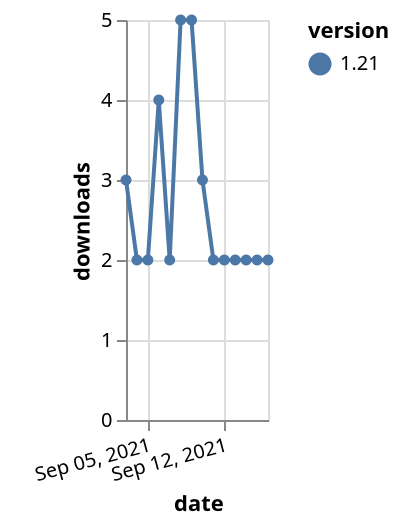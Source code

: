 {"$schema": "https://vega.github.io/schema/vega-lite/v5.json", "description": "A simple bar chart with embedded data.", "data": {"values": [{"date": "2021-09-03", "total": 3531, "delta": 3, "version": "1.21"}, {"date": "2021-09-04", "total": 3533, "delta": 2, "version": "1.21"}, {"date": "2021-09-05", "total": 3535, "delta": 2, "version": "1.21"}, {"date": "2021-09-06", "total": 3539, "delta": 4, "version": "1.21"}, {"date": "2021-09-07", "total": 3541, "delta": 2, "version": "1.21"}, {"date": "2021-09-08", "total": 3546, "delta": 5, "version": "1.21"}, {"date": "2021-09-09", "total": 3551, "delta": 5, "version": "1.21"}, {"date": "2021-09-10", "total": 3554, "delta": 3, "version": "1.21"}, {"date": "2021-09-11", "total": 3556, "delta": 2, "version": "1.21"}, {"date": "2021-09-12", "total": 3558, "delta": 2, "version": "1.21"}, {"date": "2021-09-13", "total": 3560, "delta": 2, "version": "1.21"}, {"date": "2021-09-14", "total": 3562, "delta": 2, "version": "1.21"}, {"date": "2021-09-15", "total": 3564, "delta": 2, "version": "1.21"}, {"date": "2021-09-16", "total": 3566, "delta": 2, "version": "1.21"}]}, "width": "container", "mark": {"type": "line", "point": {"filled": true}}, "encoding": {"x": {"field": "date", "type": "temporal", "timeUnit": "yearmonthdate", "title": "date", "axis": {"labelAngle": -15}}, "y": {"field": "delta", "type": "quantitative", "title": "downloads"}, "color": {"field": "version", "type": "nominal"}, "tooltip": {"field": "delta"}}}
